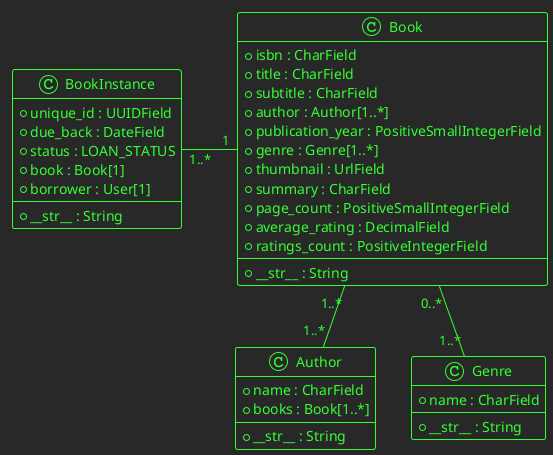 @startuml
!theme crt-green

class Book {
+isbn : CharField
+title : CharField
+subtitle : CharField
+author : Author[1..*]
*publication_year : PositiveSmallIntegerField
+genre : Genre[1..*]
+thumbnail : UrlField
+summary : CharField
+page_count : PositiveSmallIntegerField
+average_rating : DecimalField
+ratings_count : PositiveIntegerField
--
+__str__ : String
}

class Author {
+name : CharField
+books : Book[1..*]
--
+__str__ : String
}

class Genre {
+name : CharField
--
+__str__ : String
}

class BookInstance {
+unique_id : UUIDField
+due_back : DateField
+status : LOAN_STATUS
+book : Book[1]
+borrower : User[1]
--
+__str__ : String
}

Book "1..*" -- "1..*" Author
Book "0..*" -- "1..*" Genre
BookInstance "1..*" - "1" Book : "      "

@enduml